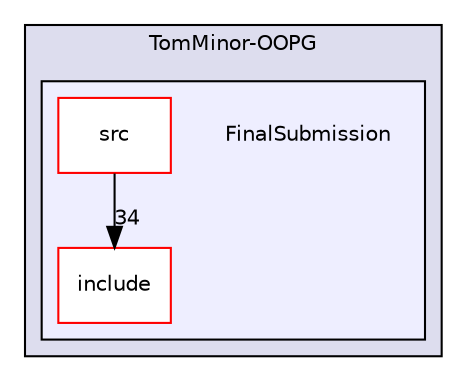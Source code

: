 digraph "FinalSubmission" {
  compound=true
  node [ fontsize="10", fontname="Helvetica"];
  edge [ labelfontsize="10", labelfontname="Helvetica"];
  subgraph clusterdir_e56a2a865a1b4413f23067d43bb1c426 {
    graph [ bgcolor="#ddddee", pencolor="black", label="TomMinor-OOPG" fontname="Helvetica", fontsize="10", URL="dir_e56a2a865a1b4413f23067d43bb1c426.html"]
  subgraph clusterdir_7908b8aecca345ff4b65e8373e91b673 {
    graph [ bgcolor="#eeeeff", pencolor="black", label="" URL="dir_7908b8aecca345ff4b65e8373e91b673.html"];
    dir_7908b8aecca345ff4b65e8373e91b673 [shape=plaintext label="FinalSubmission"];
    dir_811c8130c0a05e369f777b14a2091cd2 [shape=box label="include" color="red" fillcolor="white" style="filled" URL="dir_811c8130c0a05e369f777b14a2091cd2.html"];
    dir_7de77bb8940b10a2f6b3336735c7a2cb [shape=box label="src" color="red" fillcolor="white" style="filled" URL="dir_7de77bb8940b10a2f6b3336735c7a2cb.html"];
  }
  }
  dir_7de77bb8940b10a2f6b3336735c7a2cb->dir_811c8130c0a05e369f777b14a2091cd2 [headlabel="34", labeldistance=1.5 headhref="dir_000007_000008.html"];
}
